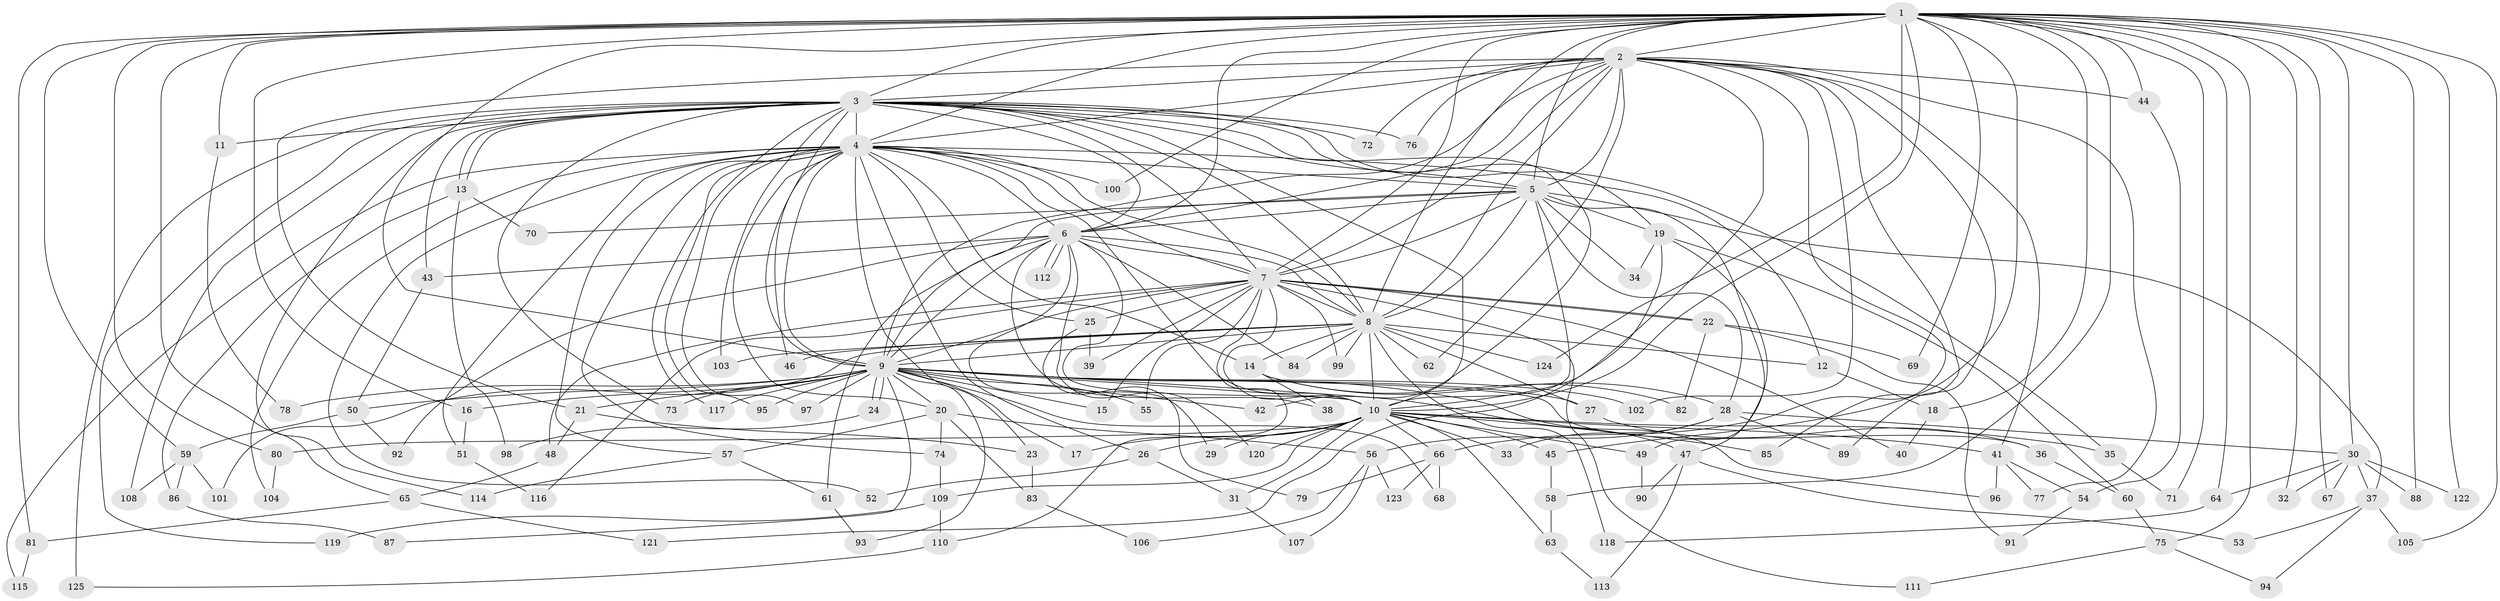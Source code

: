 // coarse degree distribution, {30: 0.01020408163265306, 17: 0.01020408163265306, 24: 0.01020408163265306, 25: 0.01020408163265306, 18: 0.02040816326530612, 22: 0.01020408163265306, 19: 0.01020408163265306, 29: 0.01020408163265306, 23: 0.01020408163265306, 3: 0.21428571428571427, 5: 0.07142857142857142, 2: 0.5, 6: 0.030612244897959183, 4: 0.07142857142857142, 7: 0.01020408163265306}
// Generated by graph-tools (version 1.1) at 2025/51/02/27/25 19:51:52]
// undirected, 125 vertices, 275 edges
graph export_dot {
graph [start="1"]
  node [color=gray90,style=filled];
  1;
  2;
  3;
  4;
  5;
  6;
  7;
  8;
  9;
  10;
  11;
  12;
  13;
  14;
  15;
  16;
  17;
  18;
  19;
  20;
  21;
  22;
  23;
  24;
  25;
  26;
  27;
  28;
  29;
  30;
  31;
  32;
  33;
  34;
  35;
  36;
  37;
  38;
  39;
  40;
  41;
  42;
  43;
  44;
  45;
  46;
  47;
  48;
  49;
  50;
  51;
  52;
  53;
  54;
  55;
  56;
  57;
  58;
  59;
  60;
  61;
  62;
  63;
  64;
  65;
  66;
  67;
  68;
  69;
  70;
  71;
  72;
  73;
  74;
  75;
  76;
  77;
  78;
  79;
  80;
  81;
  82;
  83;
  84;
  85;
  86;
  87;
  88;
  89;
  90;
  91;
  92;
  93;
  94;
  95;
  96;
  97;
  98;
  99;
  100;
  101;
  102;
  103;
  104;
  105;
  106;
  107;
  108;
  109;
  110;
  111;
  112;
  113;
  114;
  115;
  116;
  117;
  118;
  119;
  120;
  121;
  122;
  123;
  124;
  125;
  1 -- 2;
  1 -- 3;
  1 -- 4;
  1 -- 5;
  1 -- 6;
  1 -- 7;
  1 -- 8;
  1 -- 9;
  1 -- 10;
  1 -- 11;
  1 -- 16;
  1 -- 18;
  1 -- 30;
  1 -- 32;
  1 -- 44;
  1 -- 45;
  1 -- 58;
  1 -- 59;
  1 -- 64;
  1 -- 65;
  1 -- 67;
  1 -- 69;
  1 -- 71;
  1 -- 75;
  1 -- 80;
  1 -- 81;
  1 -- 88;
  1 -- 100;
  1 -- 105;
  1 -- 122;
  1 -- 124;
  2 -- 3;
  2 -- 4;
  2 -- 5;
  2 -- 6;
  2 -- 7;
  2 -- 8;
  2 -- 9;
  2 -- 10;
  2 -- 21;
  2 -- 41;
  2 -- 44;
  2 -- 62;
  2 -- 66;
  2 -- 72;
  2 -- 76;
  2 -- 77;
  2 -- 85;
  2 -- 89;
  2 -- 102;
  3 -- 4;
  3 -- 5;
  3 -- 6;
  3 -- 7;
  3 -- 8;
  3 -- 9;
  3 -- 10;
  3 -- 11;
  3 -- 13;
  3 -- 13;
  3 -- 19;
  3 -- 35;
  3 -- 42;
  3 -- 43;
  3 -- 72;
  3 -- 73;
  3 -- 76;
  3 -- 103;
  3 -- 108;
  3 -- 114;
  3 -- 117;
  3 -- 119;
  3 -- 125;
  4 -- 5;
  4 -- 6;
  4 -- 7;
  4 -- 8;
  4 -- 9;
  4 -- 10;
  4 -- 12;
  4 -- 14;
  4 -- 20;
  4 -- 23;
  4 -- 25;
  4 -- 26;
  4 -- 46;
  4 -- 51;
  4 -- 52;
  4 -- 57;
  4 -- 74;
  4 -- 95;
  4 -- 97;
  4 -- 100;
  4 -- 104;
  4 -- 115;
  5 -- 6;
  5 -- 7;
  5 -- 8;
  5 -- 9;
  5 -- 10;
  5 -- 19;
  5 -- 28;
  5 -- 34;
  5 -- 37;
  5 -- 49;
  5 -- 70;
  6 -- 7;
  6 -- 8;
  6 -- 9;
  6 -- 10;
  6 -- 29;
  6 -- 38;
  6 -- 43;
  6 -- 61;
  6 -- 84;
  6 -- 92;
  6 -- 112;
  6 -- 112;
  6 -- 120;
  7 -- 8;
  7 -- 9;
  7 -- 10;
  7 -- 15;
  7 -- 22;
  7 -- 22;
  7 -- 25;
  7 -- 39;
  7 -- 40;
  7 -- 48;
  7 -- 55;
  7 -- 99;
  7 -- 110;
  7 -- 111;
  7 -- 116;
  8 -- 9;
  8 -- 10;
  8 -- 12;
  8 -- 14;
  8 -- 27;
  8 -- 46;
  8 -- 62;
  8 -- 84;
  8 -- 99;
  8 -- 101;
  8 -- 103;
  8 -- 118;
  8 -- 124;
  9 -- 10;
  9 -- 15;
  9 -- 16;
  9 -- 17;
  9 -- 20;
  9 -- 21;
  9 -- 24;
  9 -- 24;
  9 -- 27;
  9 -- 36;
  9 -- 42;
  9 -- 47;
  9 -- 50;
  9 -- 55;
  9 -- 68;
  9 -- 73;
  9 -- 78;
  9 -- 87;
  9 -- 93;
  9 -- 95;
  9 -- 96;
  9 -- 97;
  9 -- 102;
  9 -- 117;
  10 -- 17;
  10 -- 26;
  10 -- 29;
  10 -- 31;
  10 -- 33;
  10 -- 35;
  10 -- 41;
  10 -- 45;
  10 -- 49;
  10 -- 63;
  10 -- 66;
  10 -- 80;
  10 -- 85;
  10 -- 109;
  10 -- 120;
  11 -- 78;
  12 -- 18;
  13 -- 70;
  13 -- 86;
  13 -- 98;
  14 -- 28;
  14 -- 38;
  14 -- 82;
  16 -- 51;
  18 -- 40;
  19 -- 34;
  19 -- 47;
  19 -- 60;
  19 -- 121;
  20 -- 56;
  20 -- 57;
  20 -- 74;
  20 -- 83;
  21 -- 23;
  21 -- 48;
  22 -- 69;
  22 -- 82;
  22 -- 91;
  23 -- 83;
  24 -- 98;
  25 -- 39;
  25 -- 79;
  26 -- 31;
  26 -- 52;
  27 -- 36;
  28 -- 30;
  28 -- 33;
  28 -- 56;
  28 -- 89;
  30 -- 32;
  30 -- 37;
  30 -- 64;
  30 -- 67;
  30 -- 88;
  30 -- 122;
  31 -- 107;
  35 -- 71;
  36 -- 60;
  37 -- 53;
  37 -- 94;
  37 -- 105;
  41 -- 54;
  41 -- 77;
  41 -- 96;
  43 -- 50;
  44 -- 54;
  45 -- 58;
  47 -- 53;
  47 -- 90;
  47 -- 113;
  48 -- 65;
  49 -- 90;
  50 -- 59;
  50 -- 92;
  51 -- 116;
  54 -- 91;
  56 -- 106;
  56 -- 107;
  56 -- 123;
  57 -- 61;
  57 -- 114;
  58 -- 63;
  59 -- 86;
  59 -- 101;
  59 -- 108;
  60 -- 75;
  61 -- 93;
  63 -- 113;
  64 -- 118;
  65 -- 81;
  65 -- 121;
  66 -- 68;
  66 -- 79;
  66 -- 123;
  74 -- 109;
  75 -- 94;
  75 -- 111;
  80 -- 104;
  81 -- 115;
  83 -- 106;
  86 -- 87;
  109 -- 110;
  109 -- 119;
  110 -- 125;
}

